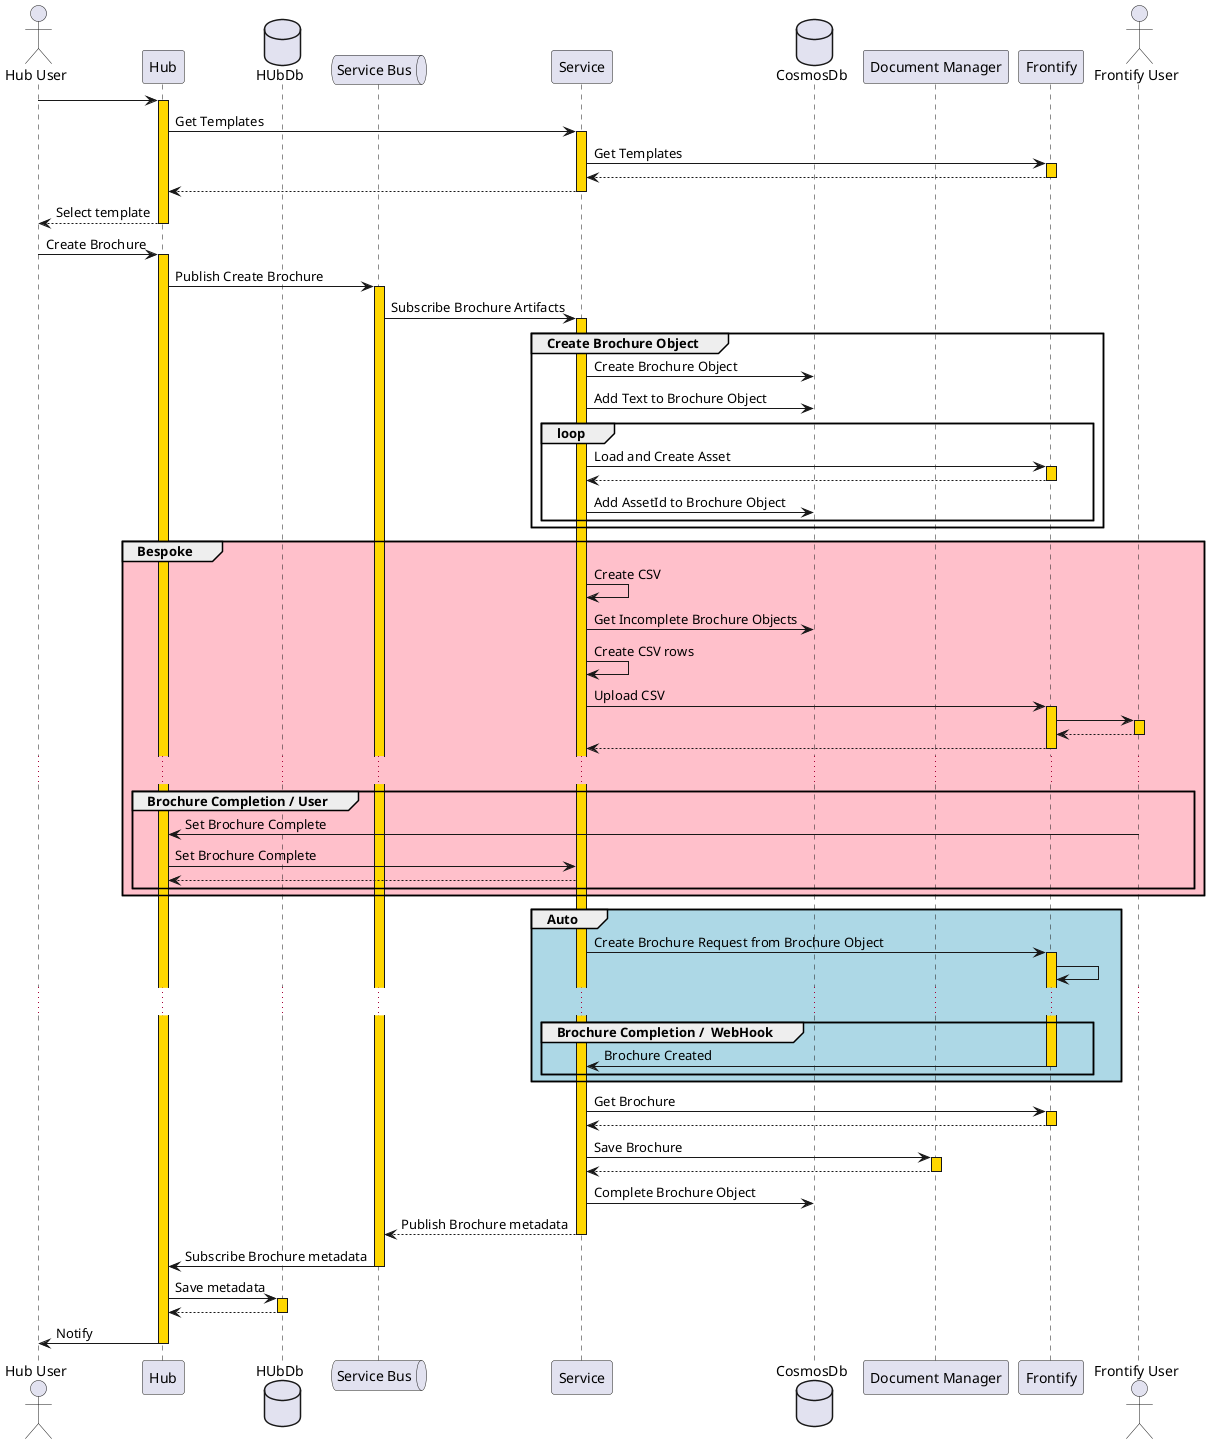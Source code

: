 @startuml

actor "Hub User" as user
participant Hub as hub
database HUbDb as hubdb
queue "Service Bus" as bus
participant Service as svc
database CosmosDb as db
participant "Document Manager" as dm
participant Frontify as fmt
actor "Frontify User" as fmtUsr

user -> hub ++ #gold
  hub -> svc ++ #gold: Get Templates
    svc -> fmt ++ #gold: Get Templates
    fmt --> svc --
  svc --> hub --
hub --> user --: Select template

user -> hub ++ #gold: Create Brochure
  hub -> bus ++ #gold: Publish Create Brochure
    bus -> svc ++ #gold: Subscribe Brochure Artifacts
    Group Create Brochure Object
        svc -> db : Create Brochure Object
        svc -> db : Add Text to Brochure Object
        loop
            svc -> fmt ++ #gold: Load and Create Asset
            fmt --> svc --  
            svc -> db : Add AssetId to Brochure Object
        end
    End
    Group #pink Bespoke 
        svc -> svc : Create CSV
        svc -> db : Get Incomplete Brochure Objects
        svc -> svc : Create CSV rows
        svc -> fmt ++ #gold: Upload CSV
        
        fmt -> fmtUsr ++ #gold 
        fmtUsr --> fmt --
        fmt --> svc --
        ...
        Group Brochure Completion / User
          fmtUsr -> hub : Set Brochure Complete
          hub -> svc : Set Brochure Complete
          svc --> hub
        End

    End
    Group #lightblue Auto
        svc -> fmt ++ #gold: Create Brochure Request from Brochure Object
        fmt -> fmt : 
        ...
        Group Brochure Completion /  WebHook
            fmt -> svc --: Brochure Created
        End     
    End

    svc -> fmt ++ #gold: Get Brochure
    fmt --> svc --

    svc -> dm ++ #gold: Save Brochure
    dm --> svc --
    svc -> db : Complete Brochure Object
    svc --> bus --: Publish Brochure metadata

  bus -> hub --: Subscribe Brochure metadata
  hub -> hubdb ++ #gold: Save metadata
  hubdb --> hub --: 
hub -> user --: Notify
@enduml
